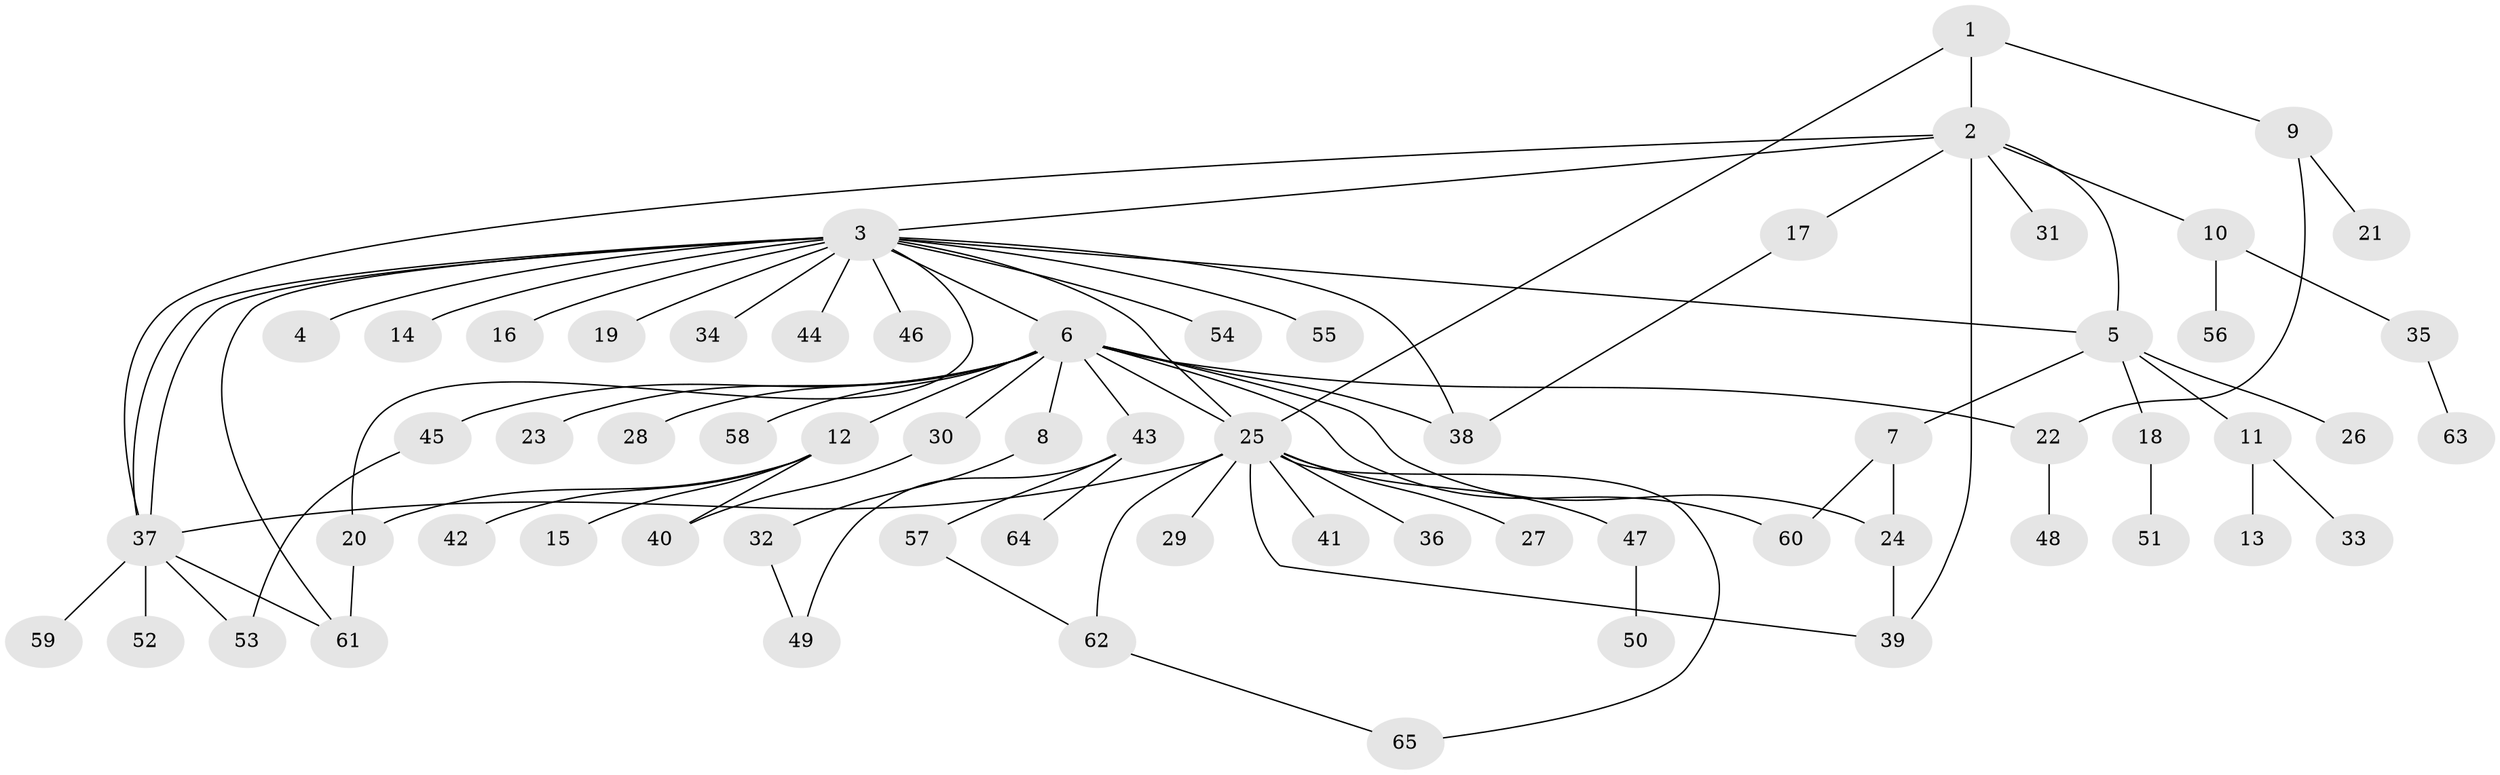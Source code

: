 // coarse degree distribution, {17: 0.02564102564102564, 12: 0.02564102564102564, 1: 0.6153846153846154, 14: 0.02564102564102564, 2: 0.20512820512820512, 3: 0.07692307692307693, 6: 0.02564102564102564}
// Generated by graph-tools (version 1.1) at 2025/17/03/04/25 18:17:59]
// undirected, 65 vertices, 85 edges
graph export_dot {
graph [start="1"]
  node [color=gray90,style=filled];
  1;
  2;
  3;
  4;
  5;
  6;
  7;
  8;
  9;
  10;
  11;
  12;
  13;
  14;
  15;
  16;
  17;
  18;
  19;
  20;
  21;
  22;
  23;
  24;
  25;
  26;
  27;
  28;
  29;
  30;
  31;
  32;
  33;
  34;
  35;
  36;
  37;
  38;
  39;
  40;
  41;
  42;
  43;
  44;
  45;
  46;
  47;
  48;
  49;
  50;
  51;
  52;
  53;
  54;
  55;
  56;
  57;
  58;
  59;
  60;
  61;
  62;
  63;
  64;
  65;
  1 -- 2;
  1 -- 9;
  1 -- 25;
  2 -- 3;
  2 -- 5;
  2 -- 10;
  2 -- 17;
  2 -- 31;
  2 -- 37;
  2 -- 39;
  3 -- 4;
  3 -- 5;
  3 -- 6;
  3 -- 14;
  3 -- 16;
  3 -- 19;
  3 -- 20;
  3 -- 25;
  3 -- 34;
  3 -- 37;
  3 -- 37;
  3 -- 38;
  3 -- 44;
  3 -- 46;
  3 -- 54;
  3 -- 55;
  3 -- 61;
  5 -- 7;
  5 -- 11;
  5 -- 18;
  5 -- 26;
  6 -- 8;
  6 -- 12;
  6 -- 22;
  6 -- 23;
  6 -- 24;
  6 -- 25;
  6 -- 28;
  6 -- 30;
  6 -- 38;
  6 -- 43;
  6 -- 45;
  6 -- 58;
  6 -- 60;
  7 -- 24;
  7 -- 60;
  8 -- 32;
  9 -- 21;
  9 -- 22;
  10 -- 35;
  10 -- 56;
  11 -- 13;
  11 -- 33;
  12 -- 15;
  12 -- 20;
  12 -- 40;
  12 -- 42;
  17 -- 38;
  18 -- 51;
  20 -- 61;
  22 -- 48;
  24 -- 39;
  25 -- 27;
  25 -- 29;
  25 -- 36;
  25 -- 37;
  25 -- 39;
  25 -- 41;
  25 -- 47;
  25 -- 62;
  25 -- 65;
  30 -- 40;
  32 -- 49;
  35 -- 63;
  37 -- 52;
  37 -- 53;
  37 -- 59;
  37 -- 61;
  43 -- 49;
  43 -- 57;
  43 -- 64;
  45 -- 53;
  47 -- 50;
  57 -- 62;
  62 -- 65;
}

